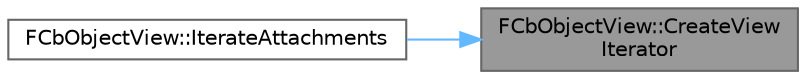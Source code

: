 digraph "FCbObjectView::CreateViewIterator"
{
 // INTERACTIVE_SVG=YES
 // LATEX_PDF_SIZE
  bgcolor="transparent";
  edge [fontname=Helvetica,fontsize=10,labelfontname=Helvetica,labelfontsize=10];
  node [fontname=Helvetica,fontsize=10,shape=box,height=0.2,width=0.4];
  rankdir="RL";
  Node1 [id="Node000001",label="FCbObjectView::CreateView\lIterator",height=0.2,width=0.4,color="gray40", fillcolor="grey60", style="filled", fontcolor="black",tooltip=" "];
  Node1 -> Node2 [id="edge1_Node000001_Node000002",dir="back",color="steelblue1",style="solid",tooltip=" "];
  Node2 [id="Node000002",label="FCbObjectView::IterateAttachments",height=0.2,width=0.4,color="grey40", fillcolor="white", style="filled",URL="$dc/d1a/classFCbObjectView.html#aacbb1d953012b1a7320b741c6120733b",tooltip="Invoke the visitor for every attachment in the object."];
}
